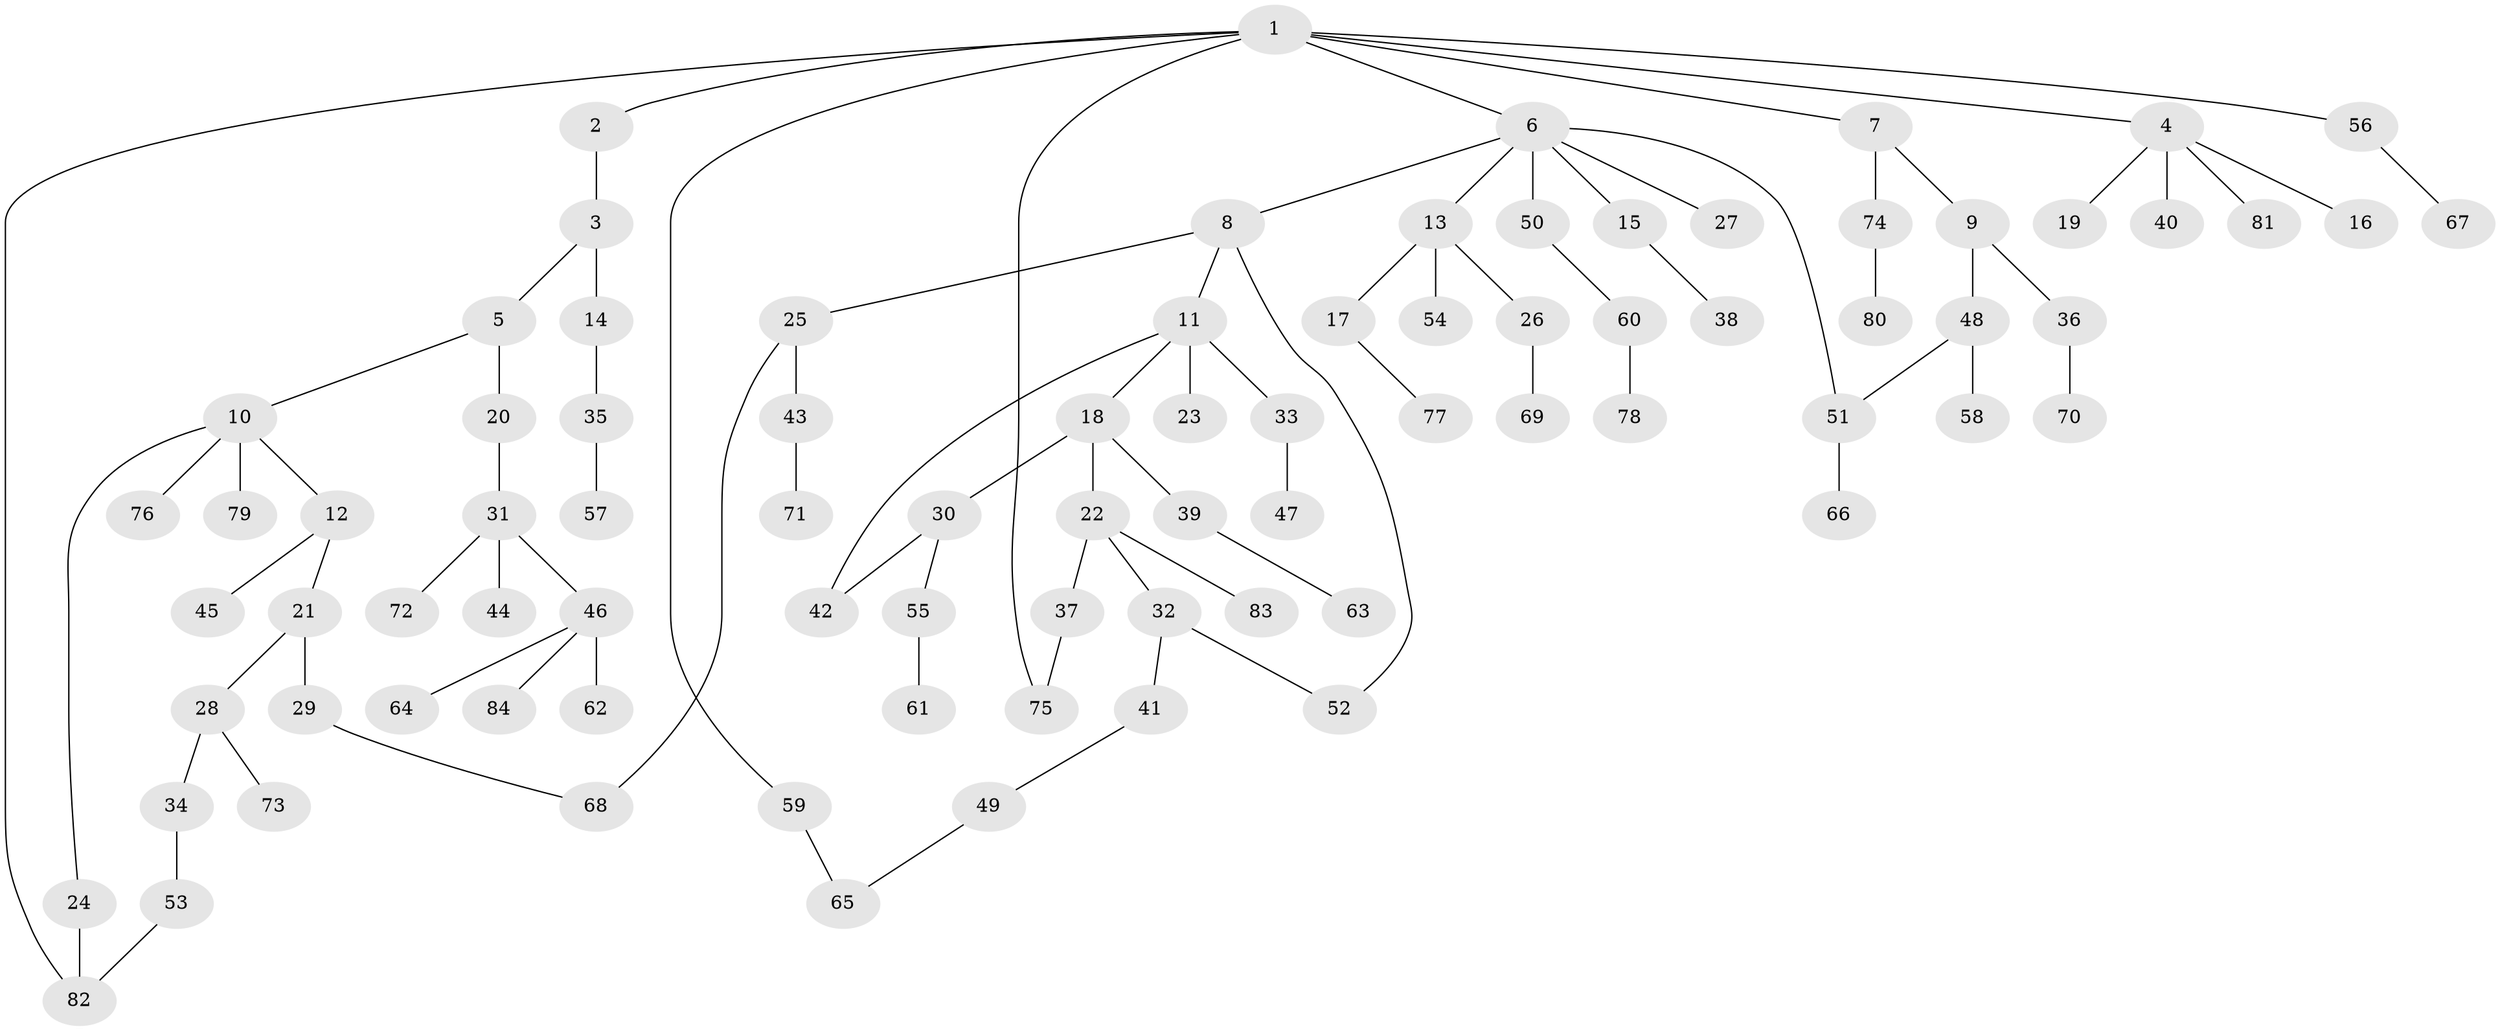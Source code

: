 // Generated by graph-tools (version 1.1) at 2025/41/03/09/25 04:41:55]
// undirected, 84 vertices, 91 edges
graph export_dot {
graph [start="1"]
  node [color=gray90,style=filled];
  1;
  2;
  3;
  4;
  5;
  6;
  7;
  8;
  9;
  10;
  11;
  12;
  13;
  14;
  15;
  16;
  17;
  18;
  19;
  20;
  21;
  22;
  23;
  24;
  25;
  26;
  27;
  28;
  29;
  30;
  31;
  32;
  33;
  34;
  35;
  36;
  37;
  38;
  39;
  40;
  41;
  42;
  43;
  44;
  45;
  46;
  47;
  48;
  49;
  50;
  51;
  52;
  53;
  54;
  55;
  56;
  57;
  58;
  59;
  60;
  61;
  62;
  63;
  64;
  65;
  66;
  67;
  68;
  69;
  70;
  71;
  72;
  73;
  74;
  75;
  76;
  77;
  78;
  79;
  80;
  81;
  82;
  83;
  84;
  1 -- 2;
  1 -- 4;
  1 -- 6;
  1 -- 7;
  1 -- 56;
  1 -- 59;
  1 -- 75;
  1 -- 82;
  2 -- 3;
  3 -- 5;
  3 -- 14;
  4 -- 16;
  4 -- 19;
  4 -- 40;
  4 -- 81;
  5 -- 10;
  5 -- 20;
  6 -- 8;
  6 -- 13;
  6 -- 15;
  6 -- 27;
  6 -- 50;
  6 -- 51;
  7 -- 9;
  7 -- 74;
  8 -- 11;
  8 -- 25;
  8 -- 52;
  9 -- 36;
  9 -- 48;
  10 -- 12;
  10 -- 24;
  10 -- 76;
  10 -- 79;
  11 -- 18;
  11 -- 23;
  11 -- 33;
  11 -- 42;
  12 -- 21;
  12 -- 45;
  13 -- 17;
  13 -- 26;
  13 -- 54;
  14 -- 35;
  15 -- 38;
  17 -- 77;
  18 -- 22;
  18 -- 30;
  18 -- 39;
  20 -- 31;
  21 -- 28;
  21 -- 29;
  22 -- 32;
  22 -- 37;
  22 -- 83;
  24 -- 82;
  25 -- 43;
  25 -- 68;
  26 -- 69;
  28 -- 34;
  28 -- 73;
  29 -- 68;
  30 -- 42;
  30 -- 55;
  31 -- 44;
  31 -- 46;
  31 -- 72;
  32 -- 41;
  32 -- 52;
  33 -- 47;
  34 -- 53;
  35 -- 57;
  36 -- 70;
  37 -- 75;
  39 -- 63;
  41 -- 49;
  43 -- 71;
  46 -- 62;
  46 -- 64;
  46 -- 84;
  48 -- 58;
  48 -- 51;
  49 -- 65;
  50 -- 60;
  51 -- 66;
  53 -- 82;
  55 -- 61;
  56 -- 67;
  59 -- 65;
  60 -- 78;
  74 -- 80;
}
